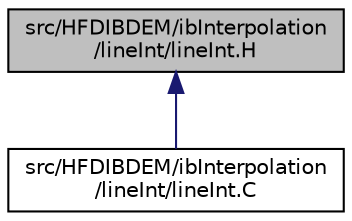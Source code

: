 digraph "src/HFDIBDEM/ibInterpolation/lineInt/lineInt.H"
{
 // LATEX_PDF_SIZE
  edge [fontname="Helvetica",fontsize="10",labelfontname="Helvetica",labelfontsize="10"];
  node [fontname="Helvetica",fontsize="10",shape=record];
  Node1 [label="src/HFDIBDEM/ibInterpolation\l/lineInt/lineInt.H",height=0.2,width=0.4,color="black", fillcolor="grey75", style="filled", fontcolor="black",tooltip=" "];
  Node1 -> Node2 [dir="back",color="midnightblue",fontsize="10",style="solid",fontname="Helvetica"];
  Node2 [label="src/HFDIBDEM/ibInterpolation\l/lineInt/lineInt.C",height=0.2,width=0.4,color="black", fillcolor="white", style="filled",URL="$ibInterpolation_2lineInt_2lineInt_8C.html",tooltip=" "];
}
